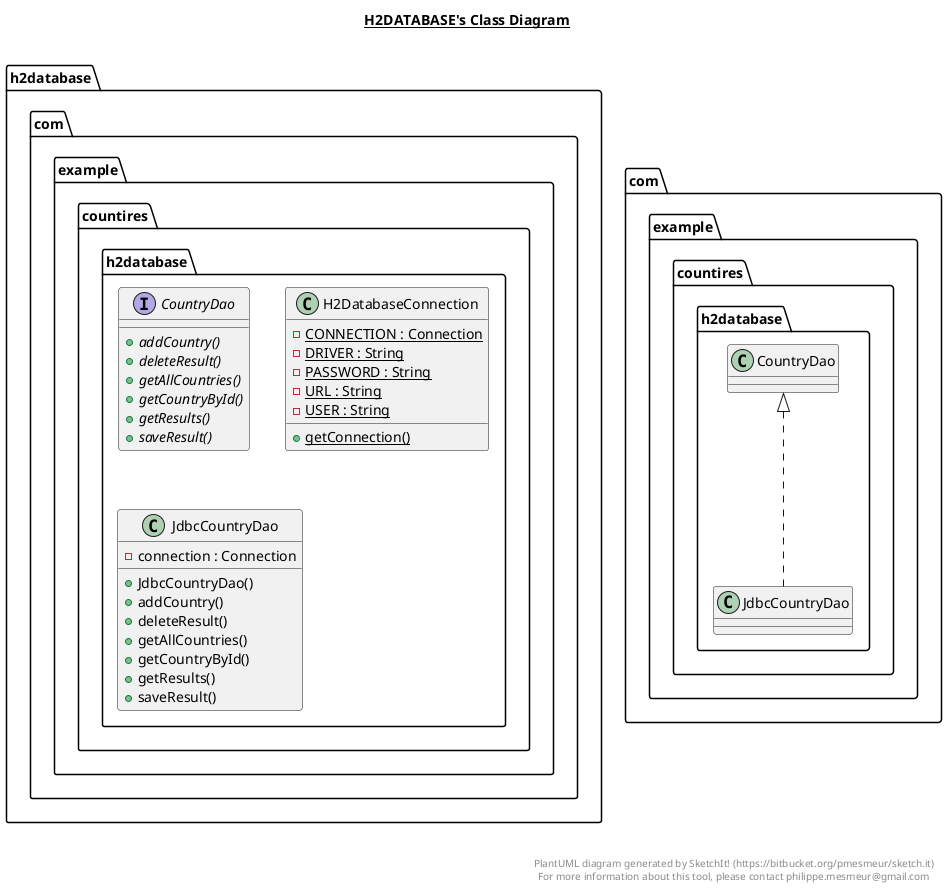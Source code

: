 @startuml

title __H2DATABASE's Class Diagram__\n


      namespace h2database {
        interface com.example.countires.h2database.CountryDao {
            {abstract} + addCountry()
            {abstract} + deleteResult()
            {abstract} + getAllCountries()
            {abstract} + getCountryById()
            {abstract} + getResults()
            {abstract} + saveResult()
        }
      }

  


      namespace h2database {
        class com.example.countires.h2database.H2DatabaseConnection {
            {static} - CONNECTION : Connection
            {static} - DRIVER : String
            {static} - PASSWORD : String
            {static} - URL : String
            {static} - USER : String
            {static} + getConnection()
        }
      }

  


      namespace h2database {
        class com.example.countires.h2database.JdbcCountryDao {
            - connection : Connection
            + JdbcCountryDao()
            + addCountry()
            + deleteResult()
            + getAllCountries()
            + getCountryById()
            + getResults()
            + saveResult()
        }
      }

  

  com.example.countires.h2database.JdbcCountryDao .up.|> com.example.countires.h2database.CountryDao


right footer


PlantUML diagram generated by SketchIt! (https://bitbucket.org/pmesmeur/sketch.it)
For more information about this tool, please contact philippe.mesmeur@gmail.com
endfooter

@enduml
